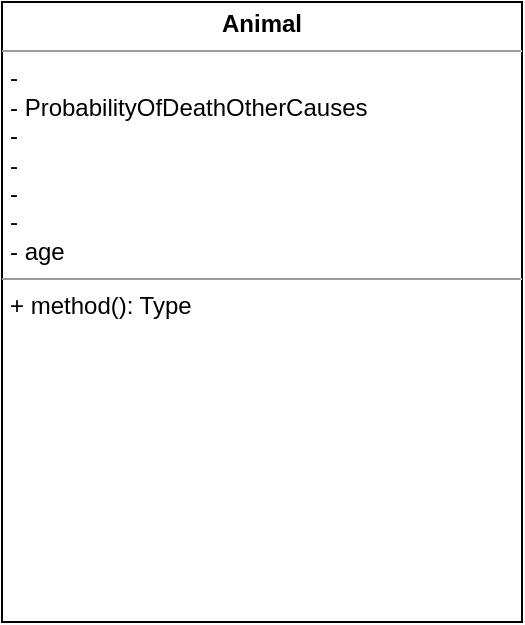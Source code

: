 <mxfile version="12.1.4" type="github" pages="1">
  <diagram id="Sb4gesYFeaovI2J1ch-v" name="Page-1">
    <mxGraphModel dx="755" dy="463" grid="1" gridSize="10" guides="1" tooltips="1" connect="1" arrows="1" fold="1" page="1" pageScale="1" pageWidth="850" pageHeight="1100" math="0" shadow="0">
      <root>
        <mxCell id="0"/>
        <mxCell id="1" parent="0"/>
        <mxCell id="gLTSVYLzWZKIrhZtH_-I-6" value="&lt;p style=&quot;margin: 0px ; margin-top: 4px ; text-align: center&quot;&gt;&lt;b&gt;Animal&lt;/b&gt;&lt;/p&gt;&lt;hr size=&quot;1&quot;&gt;&lt;p style=&quot;margin: 0px ; margin-left: 4px&quot;&gt;-&lt;br&gt;&lt;/p&gt;&lt;p style=&quot;margin: 0px ; margin-left: 4px&quot;&gt;- ProbabilityOfDeathOtherCauses&lt;/p&gt;&lt;p style=&quot;margin: 0px ; margin-left: 4px&quot;&gt;-&lt;/p&gt;&lt;p style=&quot;margin: 0px ; margin-left: 4px&quot;&gt;-&lt;/p&gt;&lt;p style=&quot;margin: 0px ; margin-left: 4px&quot;&gt;-&lt;/p&gt;&lt;p style=&quot;margin: 0px ; margin-left: 4px&quot;&gt;-&lt;/p&gt;&lt;p style=&quot;margin: 0px ; margin-left: 4px&quot;&gt;- age&lt;/p&gt;&lt;hr size=&quot;1&quot;&gt;&lt;p style=&quot;margin: 0px ; margin-left: 4px&quot;&gt;+ method(): Type&lt;/p&gt;" style="verticalAlign=top;align=left;overflow=fill;fontSize=12;fontFamily=Helvetica;html=1;" parent="1" vertex="1">
          <mxGeometry x="170" y="140" width="260" height="310" as="geometry"/>
        </mxCell>
      </root>
    </mxGraphModel>
  </diagram>
</mxfile>
